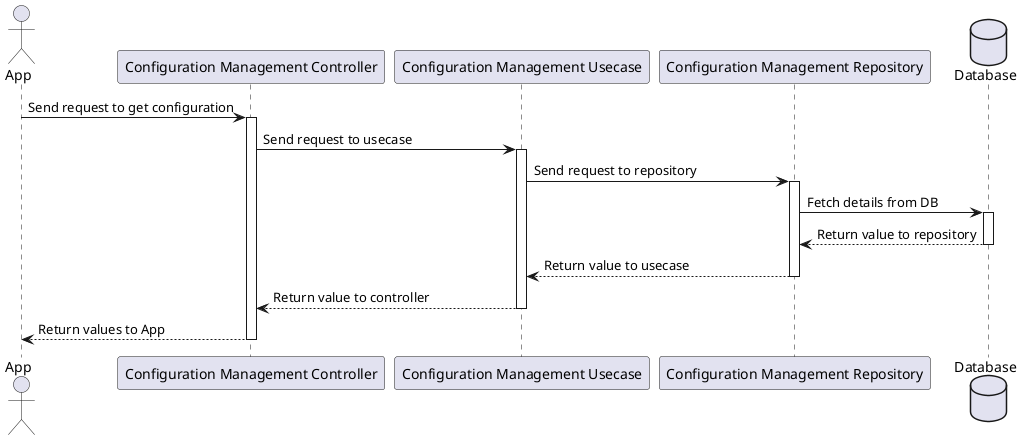 "@startuml Sequence Diagram for User Management"
actor App as A
participant "Configuration Management Controller" as C
participant "Configuration Management Usecase" as U
participant "Configuration Management Repository" as R
database "Database" as DB

A -> C: Send request to get configuration
activate C
C -> U: Send request to usecase
activate U
U -> R: Send request to repository
activate R
R -> DB: Fetch details from DB
activate DB
DB --> R: Return value to repository
deactivate DB
R --> U: Return value to usecase
deactivate R
U --> C: Return value to controller
deactivate U
C --> A: Return values to App
deactivate C
@enduml
